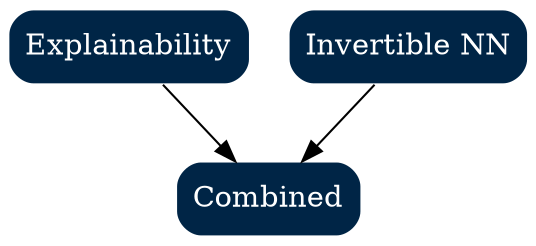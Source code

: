 digraph unix {
    size="6,6";
    node [fillcolor="#002546", color="#FFFFFF", fontcolor="#FFFFFF", style="rounded, filled", shape=record];
    // Explainability [fillcolor="#ECECEC", style=rounded, shape=record];
    // "Invertible NN" [fillcolor="#ECECEC", style="rounded"];
    // Combined [fillcolor="#ECECEC", style="rounded"];

    Explainability -> Combined;
    "Invertible NN" -> Combined;
	
}
